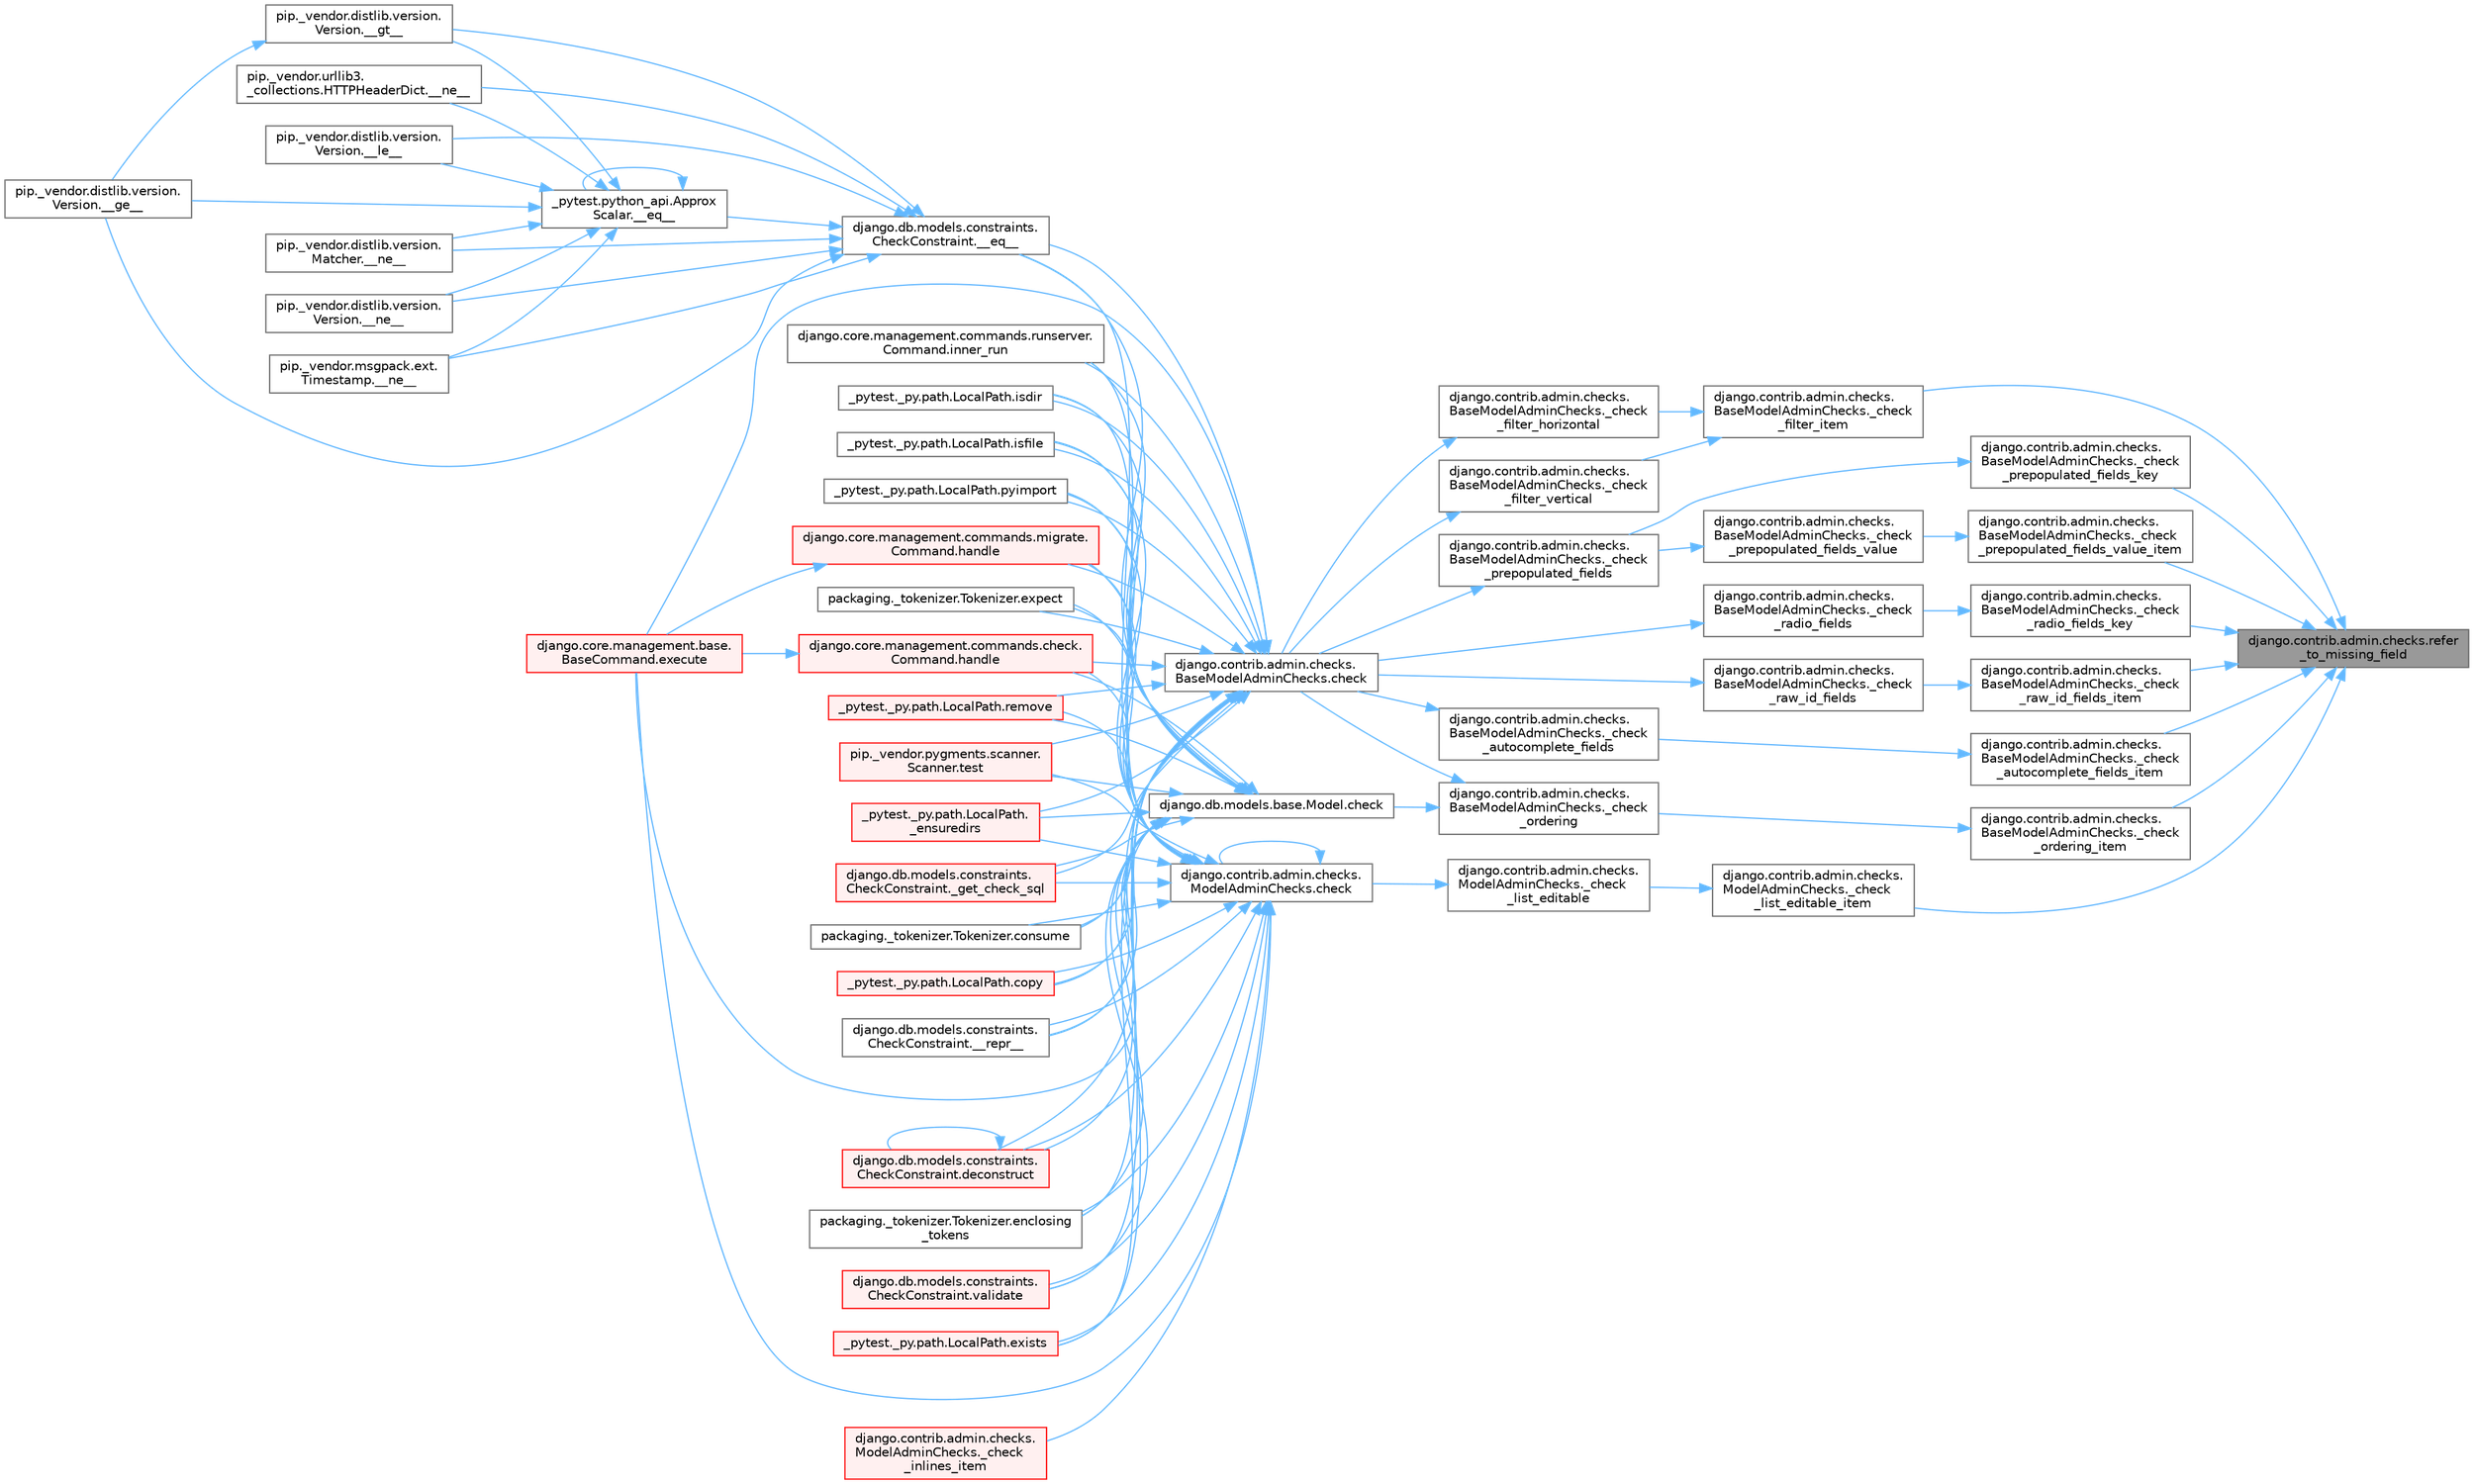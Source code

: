 digraph "django.contrib.admin.checks.refer_to_missing_field"
{
 // LATEX_PDF_SIZE
  bgcolor="transparent";
  edge [fontname=Helvetica,fontsize=10,labelfontname=Helvetica,labelfontsize=10];
  node [fontname=Helvetica,fontsize=10,shape=box,height=0.2,width=0.4];
  rankdir="RL";
  Node1 [id="Node000001",label="django.contrib.admin.checks.refer\l_to_missing_field",height=0.2,width=0.4,color="gray40", fillcolor="grey60", style="filled", fontcolor="black",tooltip=" "];
  Node1 -> Node2 [id="edge1_Node000001_Node000002",dir="back",color="steelblue1",style="solid",tooltip=" "];
  Node2 [id="Node000002",label="django.contrib.admin.checks.\lBaseModelAdminChecks._check\l_autocomplete_fields_item",height=0.2,width=0.4,color="grey40", fillcolor="white", style="filled",URL="$classdjango_1_1contrib_1_1admin_1_1checks_1_1_base_model_admin_checks.html#a021c03cbd65d3b51253aaf6c5e71d5ee",tooltip=" "];
  Node2 -> Node3 [id="edge2_Node000002_Node000003",dir="back",color="steelblue1",style="solid",tooltip=" "];
  Node3 [id="Node000003",label="django.contrib.admin.checks.\lBaseModelAdminChecks._check\l_autocomplete_fields",height=0.2,width=0.4,color="grey40", fillcolor="white", style="filled",URL="$classdjango_1_1contrib_1_1admin_1_1checks_1_1_base_model_admin_checks.html#aae28443fe76f9522cb186eb52a0535f4",tooltip=" "];
  Node3 -> Node4 [id="edge3_Node000003_Node000004",dir="back",color="steelblue1",style="solid",tooltip=" "];
  Node4 [id="Node000004",label="django.contrib.admin.checks.\lBaseModelAdminChecks.check",height=0.2,width=0.4,color="grey40", fillcolor="white", style="filled",URL="$classdjango_1_1contrib_1_1admin_1_1checks_1_1_base_model_admin_checks.html#a11595bf2b8d59e96fee553e518494d6d",tooltip=" "];
  Node4 -> Node5 [id="edge4_Node000004_Node000005",dir="back",color="steelblue1",style="solid",tooltip=" "];
  Node5 [id="Node000005",label="django.db.models.constraints.\lCheckConstraint.__eq__",height=0.2,width=0.4,color="grey40", fillcolor="white", style="filled",URL="$classdjango_1_1db_1_1models_1_1constraints_1_1_check_constraint.html#a55875a553e53009967129f8b8a269475",tooltip=" "];
  Node5 -> Node6 [id="edge5_Node000005_Node000006",dir="back",color="steelblue1",style="solid",tooltip=" "];
  Node6 [id="Node000006",label="_pytest.python_api.Approx\lScalar.__eq__",height=0.2,width=0.4,color="grey40", fillcolor="white", style="filled",URL="$class__pytest_1_1python__api_1_1_approx_scalar.html#af4601ee4ca7409927f88c83ebfc3d923",tooltip=" "];
  Node6 -> Node6 [id="edge6_Node000006_Node000006",dir="back",color="steelblue1",style="solid",tooltip=" "];
  Node6 -> Node7 [id="edge7_Node000006_Node000007",dir="back",color="steelblue1",style="solid",tooltip=" "];
  Node7 [id="Node000007",label="pip._vendor.distlib.version.\lVersion.__ge__",height=0.2,width=0.4,color="grey40", fillcolor="white", style="filled",URL="$classpip_1_1__vendor_1_1distlib_1_1version_1_1_version.html#aa6b7b889cebc687ddb5ed9040d01b1ec",tooltip=" "];
  Node6 -> Node8 [id="edge8_Node000006_Node000008",dir="back",color="steelblue1",style="solid",tooltip=" "];
  Node8 [id="Node000008",label="pip._vendor.distlib.version.\lVersion.__gt__",height=0.2,width=0.4,color="grey40", fillcolor="white", style="filled",URL="$classpip_1_1__vendor_1_1distlib_1_1version_1_1_version.html#a51cf0c8da1bb6829173ff6861b10cb5f",tooltip=" "];
  Node8 -> Node7 [id="edge9_Node000008_Node000007",dir="back",color="steelblue1",style="solid",tooltip=" "];
  Node6 -> Node9 [id="edge10_Node000006_Node000009",dir="back",color="steelblue1",style="solid",tooltip=" "];
  Node9 [id="Node000009",label="pip._vendor.distlib.version.\lVersion.__le__",height=0.2,width=0.4,color="grey40", fillcolor="white", style="filled",URL="$classpip_1_1__vendor_1_1distlib_1_1version_1_1_version.html#ae5e2c5d9b76377e286fcf92a382cbb8b",tooltip=" "];
  Node6 -> Node10 [id="edge11_Node000006_Node000010",dir="back",color="steelblue1",style="solid",tooltip=" "];
  Node10 [id="Node000010",label="pip._vendor.distlib.version.\lMatcher.__ne__",height=0.2,width=0.4,color="grey40", fillcolor="white", style="filled",URL="$classpip_1_1__vendor_1_1distlib_1_1version_1_1_matcher.html#a24f8f8a4686bff3018fee5d22f4e02f1",tooltip=" "];
  Node6 -> Node11 [id="edge12_Node000006_Node000011",dir="back",color="steelblue1",style="solid",tooltip=" "];
  Node11 [id="Node000011",label="pip._vendor.distlib.version.\lVersion.__ne__",height=0.2,width=0.4,color="grey40", fillcolor="white", style="filled",URL="$classpip_1_1__vendor_1_1distlib_1_1version_1_1_version.html#aea3cdf6db007318ab1a2e8d144e2a4a1",tooltip=" "];
  Node6 -> Node12 [id="edge13_Node000006_Node000012",dir="back",color="steelblue1",style="solid",tooltip=" "];
  Node12 [id="Node000012",label="pip._vendor.msgpack.ext.\lTimestamp.__ne__",height=0.2,width=0.4,color="grey40", fillcolor="white", style="filled",URL="$classpip_1_1__vendor_1_1msgpack_1_1ext_1_1_timestamp.html#ac38b8cada8075f7a1133b06bc99b2317",tooltip=" "];
  Node6 -> Node13 [id="edge14_Node000006_Node000013",dir="back",color="steelblue1",style="solid",tooltip=" "];
  Node13 [id="Node000013",label="pip._vendor.urllib3.\l_collections.HTTPHeaderDict.__ne__",height=0.2,width=0.4,color="grey40", fillcolor="white", style="filled",URL="$classpip_1_1__vendor_1_1urllib3_1_1__collections_1_1_h_t_t_p_header_dict.html#aa7766a9499d33160a1258e140e35a806",tooltip=" "];
  Node5 -> Node7 [id="edge15_Node000005_Node000007",dir="back",color="steelblue1",style="solid",tooltip=" "];
  Node5 -> Node8 [id="edge16_Node000005_Node000008",dir="back",color="steelblue1",style="solid",tooltip=" "];
  Node5 -> Node9 [id="edge17_Node000005_Node000009",dir="back",color="steelblue1",style="solid",tooltip=" "];
  Node5 -> Node10 [id="edge18_Node000005_Node000010",dir="back",color="steelblue1",style="solid",tooltip=" "];
  Node5 -> Node11 [id="edge19_Node000005_Node000011",dir="back",color="steelblue1",style="solid",tooltip=" "];
  Node5 -> Node12 [id="edge20_Node000005_Node000012",dir="back",color="steelblue1",style="solid",tooltip=" "];
  Node5 -> Node13 [id="edge21_Node000005_Node000013",dir="back",color="steelblue1",style="solid",tooltip=" "];
  Node4 -> Node14 [id="edge22_Node000004_Node000014",dir="back",color="steelblue1",style="solid",tooltip=" "];
  Node14 [id="Node000014",label="django.db.models.constraints.\lCheckConstraint.__repr__",height=0.2,width=0.4,color="grey40", fillcolor="white", style="filled",URL="$classdjango_1_1db_1_1models_1_1constraints_1_1_check_constraint.html#a5ee1e990e7235f77706fa7da45651b5f",tooltip=" "];
  Node4 -> Node15 [id="edge23_Node000004_Node000015",dir="back",color="steelblue1",style="solid",tooltip=" "];
  Node15 [id="Node000015",label="_pytest._py.path.LocalPath.\l_ensuredirs",height=0.2,width=0.4,color="red", fillcolor="#FFF0F0", style="filled",URL="$class__pytest_1_1__py_1_1path_1_1_local_path.html#a0fa56f7616aa9008fbda709b5bd46302",tooltip=" "];
  Node4 -> Node742 [id="edge24_Node000004_Node000742",dir="back",color="steelblue1",style="solid",tooltip=" "];
  Node742 [id="Node000742",label="django.db.models.constraints.\lCheckConstraint._get_check_sql",height=0.2,width=0.4,color="red", fillcolor="#FFF0F0", style="filled",URL="$classdjango_1_1db_1_1models_1_1constraints_1_1_check_constraint.html#ab552e7a1f32342445fc3de884f6602fa",tooltip=" "];
  Node4 -> Node730 [id="edge25_Node000004_Node000730",dir="back",color="steelblue1",style="solid",tooltip=" "];
  Node730 [id="Node000730",label="packaging._tokenizer.Tokenizer.consume",height=0.2,width=0.4,color="grey40", fillcolor="white", style="filled",URL="$classpackaging_1_1__tokenizer_1_1_tokenizer.html#aff74eaccaae690982aaaba5cb9a4d051",tooltip=" "];
  Node4 -> Node17 [id="edge26_Node000004_Node000017",dir="back",color="steelblue1",style="solid",tooltip=" "];
  Node17 [id="Node000017",label="_pytest._py.path.LocalPath.copy",height=0.2,width=0.4,color="red", fillcolor="#FFF0F0", style="filled",URL="$class__pytest_1_1__py_1_1path_1_1_local_path.html#a9eeecae0b90a7147e6bf23d6ea8fc6c0",tooltip=" "];
  Node4 -> Node745 [id="edge27_Node000004_Node000745",dir="back",color="steelblue1",style="solid",tooltip=" "];
  Node745 [id="Node000745",label="django.db.models.constraints.\lCheckConstraint.deconstruct",height=0.2,width=0.4,color="red", fillcolor="#FFF0F0", style="filled",URL="$classdjango_1_1db_1_1models_1_1constraints_1_1_check_constraint.html#ac92574d84d50d54d9cffa5abb756b970",tooltip=" "];
  Node745 -> Node745 [id="edge28_Node000745_Node000745",dir="back",color="steelblue1",style="solid",tooltip=" "];
  Node4 -> Node746 [id="edge29_Node000004_Node000746",dir="back",color="steelblue1",style="solid",tooltip=" "];
  Node746 [id="Node000746",label="packaging._tokenizer.Tokenizer.enclosing\l_tokens",height=0.2,width=0.4,color="grey40", fillcolor="white", style="filled",URL="$classpackaging_1_1__tokenizer_1_1_tokenizer.html#a27f8cfa7a5ed91e0cba1923b9b18da3d",tooltip=" "];
  Node4 -> Node747 [id="edge30_Node000004_Node000747",dir="back",color="steelblue1",style="solid",tooltip=" "];
  Node747 [id="Node000747",label="django.core.management.base.\lBaseCommand.execute",height=0.2,width=0.4,color="red", fillcolor="#FFF0F0", style="filled",URL="$classdjango_1_1core_1_1management_1_1base_1_1_base_command.html#a5621c1fb51be6a2deff6777d90c25ee0",tooltip=" "];
  Node4 -> Node748 [id="edge31_Node000004_Node000748",dir="back",color="steelblue1",style="solid",tooltip=" "];
  Node748 [id="Node000748",label="_pytest._py.path.LocalPath.exists",height=0.2,width=0.4,color="red", fillcolor="#FFF0F0", style="filled",URL="$class__pytest_1_1__py_1_1path_1_1_local_path.html#a3fbaec6b6f93562fa73a23530e92d148",tooltip=" "];
  Node4 -> Node749 [id="edge32_Node000004_Node000749",dir="back",color="steelblue1",style="solid",tooltip=" "];
  Node749 [id="Node000749",label="packaging._tokenizer.Tokenizer.expect",height=0.2,width=0.4,color="grey40", fillcolor="white", style="filled",URL="$classpackaging_1_1__tokenizer_1_1_tokenizer.html#a151b21b99f387eddd422cd0dcf2064dd",tooltip=" "];
  Node4 -> Node750 [id="edge33_Node000004_Node000750",dir="back",color="steelblue1",style="solid",tooltip=" "];
  Node750 [id="Node000750",label="django.core.management.commands.check.\lCommand.handle",height=0.2,width=0.4,color="red", fillcolor="#FFF0F0", style="filled",URL="$classdjango_1_1core_1_1management_1_1commands_1_1check_1_1_command.html#a4170f8ebcb94254dfffabf874e7c8a37",tooltip=" "];
  Node750 -> Node747 [id="edge34_Node000750_Node000747",dir="back",color="steelblue1",style="solid",tooltip=" "];
  Node4 -> Node880 [id="edge35_Node000004_Node000880",dir="back",color="steelblue1",style="solid",tooltip=" "];
  Node880 [id="Node000880",label="django.core.management.commands.migrate.\lCommand.handle",height=0.2,width=0.4,color="red", fillcolor="#FFF0F0", style="filled",URL="$classdjango_1_1core_1_1management_1_1commands_1_1migrate_1_1_command.html#a659ec347367471d5c828fc3520ebc0fa",tooltip=" "];
  Node880 -> Node747 [id="edge36_Node000880_Node000747",dir="back",color="steelblue1",style="solid",tooltip=" "];
  Node4 -> Node985 [id="edge37_Node000004_Node000985",dir="back",color="steelblue1",style="solid",tooltip=" "];
  Node985 [id="Node000985",label="django.core.management.commands.runserver.\lCommand.inner_run",height=0.2,width=0.4,color="grey40", fillcolor="white", style="filled",URL="$classdjango_1_1core_1_1management_1_1commands_1_1runserver_1_1_command.html#acfb4f8a23c7de4b2d14ba1acbe99e76c",tooltip=" "];
  Node4 -> Node1010 [id="edge38_Node000004_Node001010",dir="back",color="steelblue1",style="solid",tooltip=" "];
  Node1010 [id="Node001010",label="_pytest._py.path.LocalPath.isdir",height=0.2,width=0.4,color="grey40", fillcolor="white", style="filled",URL="$class__pytest_1_1__py_1_1path_1_1_local_path.html#a72eece012fd05a880c867add66eee8ed",tooltip=" "];
  Node4 -> Node1011 [id="edge39_Node000004_Node001011",dir="back",color="steelblue1",style="solid",tooltip=" "];
  Node1011 [id="Node001011",label="_pytest._py.path.LocalPath.isfile",height=0.2,width=0.4,color="grey40", fillcolor="white", style="filled",URL="$class__pytest_1_1__py_1_1path_1_1_local_path.html#a497c5830417224b5ca601bc706ed40fc",tooltip=" "];
  Node4 -> Node1012 [id="edge40_Node000004_Node001012",dir="back",color="steelblue1",style="solid",tooltip=" "];
  Node1012 [id="Node001012",label="_pytest._py.path.LocalPath.pyimport",height=0.2,width=0.4,color="grey40", fillcolor="white", style="filled",URL="$class__pytest_1_1__py_1_1path_1_1_local_path.html#aaf2fbd0a1a8554d138b60c28ca682b75",tooltip=" "];
  Node4 -> Node1013 [id="edge41_Node000004_Node001013",dir="back",color="steelblue1",style="solid",tooltip=" "];
  Node1013 [id="Node001013",label="_pytest._py.path.LocalPath.remove",height=0.2,width=0.4,color="red", fillcolor="#FFF0F0", style="filled",URL="$class__pytest_1_1__py_1_1path_1_1_local_path.html#ab03c51c4d1c02d97ecc0249f7d270d2c",tooltip=" "];
  Node4 -> Node1021 [id="edge42_Node000004_Node001021",dir="back",color="steelblue1",style="solid",tooltip=" "];
  Node1021 [id="Node001021",label="pip._vendor.pygments.scanner.\lScanner.test",height=0.2,width=0.4,color="red", fillcolor="#FFF0F0", style="filled",URL="$classpip_1_1__vendor_1_1pygments_1_1scanner_1_1_scanner.html#a6b521090362821e85c40252b24f39a1c",tooltip=" "];
  Node4 -> Node1023 [id="edge43_Node000004_Node001023",dir="back",color="steelblue1",style="solid",tooltip=" "];
  Node1023 [id="Node001023",label="django.db.models.constraints.\lCheckConstraint.validate",height=0.2,width=0.4,color="red", fillcolor="#FFF0F0", style="filled",URL="$classdjango_1_1db_1_1models_1_1constraints_1_1_check_constraint.html#a0c49f2501ccbac5b7ff5d6bd42ee916a",tooltip=" "];
  Node1 -> Node3182 [id="edge44_Node000001_Node003182",dir="back",color="steelblue1",style="solid",tooltip=" "];
  Node3182 [id="Node003182",label="django.contrib.admin.checks.\lBaseModelAdminChecks._check\l_filter_item",height=0.2,width=0.4,color="grey40", fillcolor="white", style="filled",URL="$classdjango_1_1contrib_1_1admin_1_1checks_1_1_base_model_admin_checks.html#a92215c736e7fb8c166afa33f7ed4eabd",tooltip=" "];
  Node3182 -> Node3183 [id="edge45_Node003182_Node003183",dir="back",color="steelblue1",style="solid",tooltip=" "];
  Node3183 [id="Node003183",label="django.contrib.admin.checks.\lBaseModelAdminChecks._check\l_filter_horizontal",height=0.2,width=0.4,color="grey40", fillcolor="white", style="filled",URL="$classdjango_1_1contrib_1_1admin_1_1checks_1_1_base_model_admin_checks.html#ab82a8ddf9e046569b53fd66232785316",tooltip=" "];
  Node3183 -> Node4 [id="edge46_Node003183_Node000004",dir="back",color="steelblue1",style="solid",tooltip=" "];
  Node3182 -> Node3184 [id="edge47_Node003182_Node003184",dir="back",color="steelblue1",style="solid",tooltip=" "];
  Node3184 [id="Node003184",label="django.contrib.admin.checks.\lBaseModelAdminChecks._check\l_filter_vertical",height=0.2,width=0.4,color="grey40", fillcolor="white", style="filled",URL="$classdjango_1_1contrib_1_1admin_1_1checks_1_1_base_model_admin_checks.html#a579e9edf09398cdb6ce01d59467a85f5",tooltip=" "];
  Node3184 -> Node4 [id="edge48_Node003184_Node000004",dir="back",color="steelblue1",style="solid",tooltip=" "];
  Node1 -> Node3185 [id="edge49_Node000001_Node003185",dir="back",color="steelblue1",style="solid",tooltip=" "];
  Node3185 [id="Node003185",label="django.contrib.admin.checks.\lModelAdminChecks._check\l_list_editable_item",height=0.2,width=0.4,color="grey40", fillcolor="white", style="filled",URL="$classdjango_1_1contrib_1_1admin_1_1checks_1_1_model_admin_checks.html#adef47acfa80a76db62e4fc060cef5a1f",tooltip=" "];
  Node3185 -> Node3186 [id="edge50_Node003185_Node003186",dir="back",color="steelblue1",style="solid",tooltip=" "];
  Node3186 [id="Node003186",label="django.contrib.admin.checks.\lModelAdminChecks._check\l_list_editable",height=0.2,width=0.4,color="grey40", fillcolor="white", style="filled",URL="$classdjango_1_1contrib_1_1admin_1_1checks_1_1_model_admin_checks.html#aa2839df8b3585328cdcf52f50541bd42",tooltip=" "];
  Node3186 -> Node3187 [id="edge51_Node003186_Node003187",dir="back",color="steelblue1",style="solid",tooltip=" "];
  Node3187 [id="Node003187",label="django.contrib.admin.checks.\lModelAdminChecks.check",height=0.2,width=0.4,color="grey40", fillcolor="white", style="filled",URL="$classdjango_1_1contrib_1_1admin_1_1checks_1_1_model_admin_checks.html#afedbd9df38a2915eb0a5a9cea0731bc3",tooltip=" "];
  Node3187 -> Node5 [id="edge52_Node003187_Node000005",dir="back",color="steelblue1",style="solid",tooltip=" "];
  Node3187 -> Node14 [id="edge53_Node003187_Node000014",dir="back",color="steelblue1",style="solid",tooltip=" "];
  Node3187 -> Node3188 [id="edge54_Node003187_Node003188",dir="back",color="steelblue1",style="solid",tooltip=" "];
  Node3188 [id="Node003188",label="django.contrib.admin.checks.\lModelAdminChecks._check\l_inlines_item",height=0.2,width=0.4,color="red", fillcolor="#FFF0F0", style="filled",URL="$classdjango_1_1contrib_1_1admin_1_1checks_1_1_model_admin_checks.html#ae9afec2ce65bf850aabae2e4f7ce4dd2",tooltip=" "];
  Node3187 -> Node15 [id="edge55_Node003187_Node000015",dir="back",color="steelblue1",style="solid",tooltip=" "];
  Node3187 -> Node742 [id="edge56_Node003187_Node000742",dir="back",color="steelblue1",style="solid",tooltip=" "];
  Node3187 -> Node3187 [id="edge57_Node003187_Node003187",dir="back",color="steelblue1",style="solid",tooltip=" "];
  Node3187 -> Node730 [id="edge58_Node003187_Node000730",dir="back",color="steelblue1",style="solid",tooltip=" "];
  Node3187 -> Node17 [id="edge59_Node003187_Node000017",dir="back",color="steelblue1",style="solid",tooltip=" "];
  Node3187 -> Node745 [id="edge60_Node003187_Node000745",dir="back",color="steelblue1",style="solid",tooltip=" "];
  Node3187 -> Node746 [id="edge61_Node003187_Node000746",dir="back",color="steelblue1",style="solid",tooltip=" "];
  Node3187 -> Node747 [id="edge62_Node003187_Node000747",dir="back",color="steelblue1",style="solid",tooltip=" "];
  Node3187 -> Node748 [id="edge63_Node003187_Node000748",dir="back",color="steelblue1",style="solid",tooltip=" "];
  Node3187 -> Node749 [id="edge64_Node003187_Node000749",dir="back",color="steelblue1",style="solid",tooltip=" "];
  Node3187 -> Node750 [id="edge65_Node003187_Node000750",dir="back",color="steelblue1",style="solid",tooltip=" "];
  Node3187 -> Node880 [id="edge66_Node003187_Node000880",dir="back",color="steelblue1",style="solid",tooltip=" "];
  Node3187 -> Node985 [id="edge67_Node003187_Node000985",dir="back",color="steelblue1",style="solid",tooltip=" "];
  Node3187 -> Node1010 [id="edge68_Node003187_Node001010",dir="back",color="steelblue1",style="solid",tooltip=" "];
  Node3187 -> Node1011 [id="edge69_Node003187_Node001011",dir="back",color="steelblue1",style="solid",tooltip=" "];
  Node3187 -> Node1012 [id="edge70_Node003187_Node001012",dir="back",color="steelblue1",style="solid",tooltip=" "];
  Node3187 -> Node1013 [id="edge71_Node003187_Node001013",dir="back",color="steelblue1",style="solid",tooltip=" "];
  Node3187 -> Node1021 [id="edge72_Node003187_Node001021",dir="back",color="steelblue1",style="solid",tooltip=" "];
  Node3187 -> Node1023 [id="edge73_Node003187_Node001023",dir="back",color="steelblue1",style="solid",tooltip=" "];
  Node1 -> Node3190 [id="edge74_Node000001_Node003190",dir="back",color="steelblue1",style="solid",tooltip=" "];
  Node3190 [id="Node003190",label="django.contrib.admin.checks.\lBaseModelAdminChecks._check\l_ordering_item",height=0.2,width=0.4,color="grey40", fillcolor="white", style="filled",URL="$classdjango_1_1contrib_1_1admin_1_1checks_1_1_base_model_admin_checks.html#aa7b63bf01eb9042f491e08b4b3502773",tooltip=" "];
  Node3190 -> Node3191 [id="edge75_Node003190_Node003191",dir="back",color="steelblue1",style="solid",tooltip=" "];
  Node3191 [id="Node003191",label="django.contrib.admin.checks.\lBaseModelAdminChecks._check\l_ordering",height=0.2,width=0.4,color="grey40", fillcolor="white", style="filled",URL="$classdjango_1_1contrib_1_1admin_1_1checks_1_1_base_model_admin_checks.html#a5fd2544bb7046eefbabfee5ff930884e",tooltip=" "];
  Node3191 -> Node4 [id="edge76_Node003191_Node000004",dir="back",color="steelblue1",style="solid",tooltip=" "];
  Node3191 -> Node3192 [id="edge77_Node003191_Node003192",dir="back",color="steelblue1",style="solid",tooltip=" "];
  Node3192 [id="Node003192",label="django.db.models.base.Model.check",height=0.2,width=0.4,color="grey40", fillcolor="white", style="filled",URL="$classdjango_1_1db_1_1models_1_1base_1_1_model.html#ab2d7ad77a925236e80619ead6c3d7f4b",tooltip=" "];
  Node3192 -> Node5 [id="edge78_Node003192_Node000005",dir="back",color="steelblue1",style="solid",tooltip=" "];
  Node3192 -> Node14 [id="edge79_Node003192_Node000014",dir="back",color="steelblue1",style="solid",tooltip=" "];
  Node3192 -> Node15 [id="edge80_Node003192_Node000015",dir="back",color="steelblue1",style="solid",tooltip=" "];
  Node3192 -> Node742 [id="edge81_Node003192_Node000742",dir="back",color="steelblue1",style="solid",tooltip=" "];
  Node3192 -> Node730 [id="edge82_Node003192_Node000730",dir="back",color="steelblue1",style="solid",tooltip=" "];
  Node3192 -> Node17 [id="edge83_Node003192_Node000017",dir="back",color="steelblue1",style="solid",tooltip=" "];
  Node3192 -> Node745 [id="edge84_Node003192_Node000745",dir="back",color="steelblue1",style="solid",tooltip=" "];
  Node3192 -> Node746 [id="edge85_Node003192_Node000746",dir="back",color="steelblue1",style="solid",tooltip=" "];
  Node3192 -> Node747 [id="edge86_Node003192_Node000747",dir="back",color="steelblue1",style="solid",tooltip=" "];
  Node3192 -> Node748 [id="edge87_Node003192_Node000748",dir="back",color="steelblue1",style="solid",tooltip=" "];
  Node3192 -> Node749 [id="edge88_Node003192_Node000749",dir="back",color="steelblue1",style="solid",tooltip=" "];
  Node3192 -> Node750 [id="edge89_Node003192_Node000750",dir="back",color="steelblue1",style="solid",tooltip=" "];
  Node3192 -> Node880 [id="edge90_Node003192_Node000880",dir="back",color="steelblue1",style="solid",tooltip=" "];
  Node3192 -> Node985 [id="edge91_Node003192_Node000985",dir="back",color="steelblue1",style="solid",tooltip=" "];
  Node3192 -> Node1010 [id="edge92_Node003192_Node001010",dir="back",color="steelblue1",style="solid",tooltip=" "];
  Node3192 -> Node1011 [id="edge93_Node003192_Node001011",dir="back",color="steelblue1",style="solid",tooltip=" "];
  Node3192 -> Node1012 [id="edge94_Node003192_Node001012",dir="back",color="steelblue1",style="solid",tooltip=" "];
  Node3192 -> Node1013 [id="edge95_Node003192_Node001013",dir="back",color="steelblue1",style="solid",tooltip=" "];
  Node3192 -> Node1021 [id="edge96_Node003192_Node001021",dir="back",color="steelblue1",style="solid",tooltip=" "];
  Node3192 -> Node1023 [id="edge97_Node003192_Node001023",dir="back",color="steelblue1",style="solid",tooltip=" "];
  Node1 -> Node3193 [id="edge98_Node000001_Node003193",dir="back",color="steelblue1",style="solid",tooltip=" "];
  Node3193 [id="Node003193",label="django.contrib.admin.checks.\lBaseModelAdminChecks._check\l_prepopulated_fields_key",height=0.2,width=0.4,color="grey40", fillcolor="white", style="filled",URL="$classdjango_1_1contrib_1_1admin_1_1checks_1_1_base_model_admin_checks.html#a1c060a9d022949fc13c7f2b8a4fa27d3",tooltip=" "];
  Node3193 -> Node3194 [id="edge99_Node003193_Node003194",dir="back",color="steelblue1",style="solid",tooltip=" "];
  Node3194 [id="Node003194",label="django.contrib.admin.checks.\lBaseModelAdminChecks._check\l_prepopulated_fields",height=0.2,width=0.4,color="grey40", fillcolor="white", style="filled",URL="$classdjango_1_1contrib_1_1admin_1_1checks_1_1_base_model_admin_checks.html#ae22f45f2c3e813ea961f2fc507208f46",tooltip=" "];
  Node3194 -> Node4 [id="edge100_Node003194_Node000004",dir="back",color="steelblue1",style="solid",tooltip=" "];
  Node1 -> Node3195 [id="edge101_Node000001_Node003195",dir="back",color="steelblue1",style="solid",tooltip=" "];
  Node3195 [id="Node003195",label="django.contrib.admin.checks.\lBaseModelAdminChecks._check\l_prepopulated_fields_value_item",height=0.2,width=0.4,color="grey40", fillcolor="white", style="filled",URL="$classdjango_1_1contrib_1_1admin_1_1checks_1_1_base_model_admin_checks.html#a72677fc66a4fa21fc05a9c6cc7ab5ccc",tooltip=" "];
  Node3195 -> Node3196 [id="edge102_Node003195_Node003196",dir="back",color="steelblue1",style="solid",tooltip=" "];
  Node3196 [id="Node003196",label="django.contrib.admin.checks.\lBaseModelAdminChecks._check\l_prepopulated_fields_value",height=0.2,width=0.4,color="grey40", fillcolor="white", style="filled",URL="$classdjango_1_1contrib_1_1admin_1_1checks_1_1_base_model_admin_checks.html#a7847cd31568e93046f46cddd0b2db198",tooltip=" "];
  Node3196 -> Node3194 [id="edge103_Node003196_Node003194",dir="back",color="steelblue1",style="solid",tooltip=" "];
  Node1 -> Node3197 [id="edge104_Node000001_Node003197",dir="back",color="steelblue1",style="solid",tooltip=" "];
  Node3197 [id="Node003197",label="django.contrib.admin.checks.\lBaseModelAdminChecks._check\l_radio_fields_key",height=0.2,width=0.4,color="grey40", fillcolor="white", style="filled",URL="$classdjango_1_1contrib_1_1admin_1_1checks_1_1_base_model_admin_checks.html#a0fe279ccd7ba57dcb98c97acbe33bcdf",tooltip=" "];
  Node3197 -> Node3198 [id="edge105_Node003197_Node003198",dir="back",color="steelblue1",style="solid",tooltip=" "];
  Node3198 [id="Node003198",label="django.contrib.admin.checks.\lBaseModelAdminChecks._check\l_radio_fields",height=0.2,width=0.4,color="grey40", fillcolor="white", style="filled",URL="$classdjango_1_1contrib_1_1admin_1_1checks_1_1_base_model_admin_checks.html#a39448480e15a5f17c5ee120ebd660807",tooltip=" "];
  Node3198 -> Node4 [id="edge106_Node003198_Node000004",dir="back",color="steelblue1",style="solid",tooltip=" "];
  Node1 -> Node3199 [id="edge107_Node000001_Node003199",dir="back",color="steelblue1",style="solid",tooltip=" "];
  Node3199 [id="Node003199",label="django.contrib.admin.checks.\lBaseModelAdminChecks._check\l_raw_id_fields_item",height=0.2,width=0.4,color="grey40", fillcolor="white", style="filled",URL="$classdjango_1_1contrib_1_1admin_1_1checks_1_1_base_model_admin_checks.html#a589eff3ede8b3f4e0f9de22a920a348c",tooltip=" "];
  Node3199 -> Node3200 [id="edge108_Node003199_Node003200",dir="back",color="steelblue1",style="solid",tooltip=" "];
  Node3200 [id="Node003200",label="django.contrib.admin.checks.\lBaseModelAdminChecks._check\l_raw_id_fields",height=0.2,width=0.4,color="grey40", fillcolor="white", style="filled",URL="$classdjango_1_1contrib_1_1admin_1_1checks_1_1_base_model_admin_checks.html#ae9b0bc43dc132233e7f5eee5855c5a55",tooltip=" "];
  Node3200 -> Node4 [id="edge109_Node003200_Node000004",dir="back",color="steelblue1",style="solid",tooltip=" "];
}
